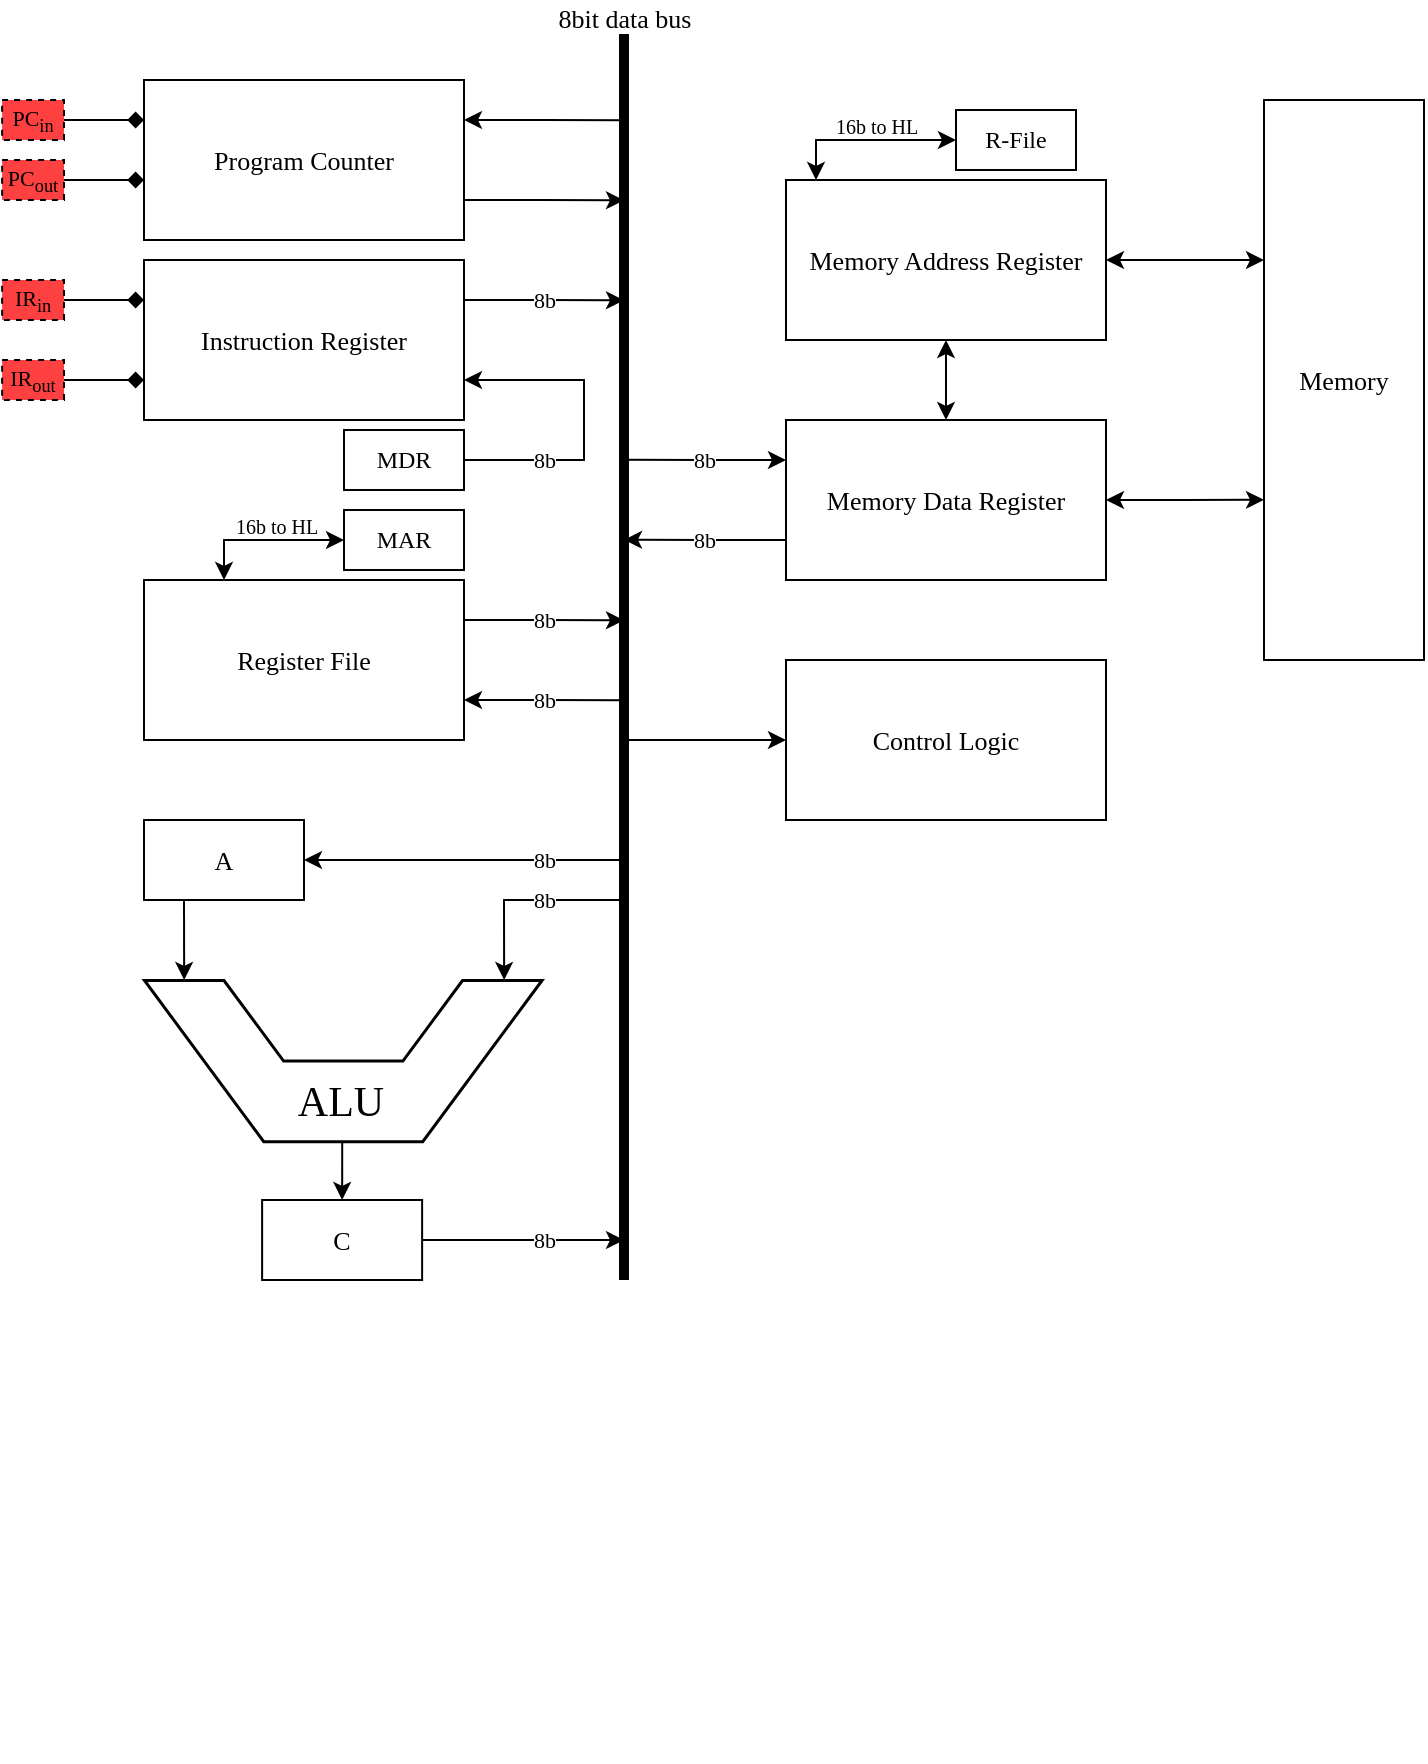<mxfile version="24.4.8" type="device">
  <diagram name="Page-1" id="vSwhyiz1Xy6Y2kjDcV_P">
    <mxGraphModel dx="797" dy="464" grid="1" gridSize="10" guides="1" tooltips="1" connect="1" arrows="1" fold="1" page="1" pageScale="1" pageWidth="850" pageHeight="1100" math="1" shadow="0">
      <root>
        <mxCell id="0" />
        <mxCell id="1" parent="0" />
        <mxCell id="bgm6wxLMQWX_yGzGKck9-74" style="edgeStyle=orthogonalEdgeStyle;rounded=0;orthogonalLoop=1;jettySize=auto;html=1;exitX=1;exitY=0.25;exitDx=0;exitDy=0;" edge="1" parent="1" source="bgm6wxLMQWX_yGzGKck9-2">
          <mxGeometry relative="1" as="geometry">
            <mxPoint x="400.0" y="420.154" as="targetPoint" />
          </mxGeometry>
        </mxCell>
        <mxCell id="bgm6wxLMQWX_yGzGKck9-84" value="&lt;font face=&quot;jetbrains mono&quot;&gt;8b&lt;/font&gt;" style="edgeLabel;html=1;align=center;verticalAlign=middle;resizable=0;points=[];" vertex="1" connectable="0" parent="bgm6wxLMQWX_yGzGKck9-74">
          <mxGeometry x="-0.09" relative="1" as="geometry">
            <mxPoint x="3" as="offset" />
          </mxGeometry>
        </mxCell>
        <mxCell id="bgm6wxLMQWX_yGzGKck9-75" style="edgeStyle=orthogonalEdgeStyle;rounded=0;orthogonalLoop=1;jettySize=auto;html=1;exitX=1;exitY=0.75;exitDx=0;exitDy=0;startArrow=classic;startFill=1;endArrow=none;endFill=0;" edge="1" parent="1" source="bgm6wxLMQWX_yGzGKck9-2">
          <mxGeometry relative="1" as="geometry">
            <mxPoint x="400.0" y="460.154" as="targetPoint" />
          </mxGeometry>
        </mxCell>
        <mxCell id="bgm6wxLMQWX_yGzGKck9-86" style="edgeStyle=orthogonalEdgeStyle;rounded=0;orthogonalLoop=1;jettySize=auto;html=1;exitX=0.25;exitY=0;exitDx=0;exitDy=0;entryX=0;entryY=0.5;entryDx=0;entryDy=0;startArrow=classic;startFill=1;" edge="1" parent="1" source="bgm6wxLMQWX_yGzGKck9-2" target="bgm6wxLMQWX_yGzGKck9-85">
          <mxGeometry relative="1" as="geometry">
            <mxPoint x="230" y="380" as="targetPoint" />
            <Array as="points">
              <mxPoint x="200" y="380" />
            </Array>
          </mxGeometry>
        </mxCell>
        <mxCell id="bgm6wxLMQWX_yGzGKck9-87" value="16b to HL" style="edgeLabel;align=center;verticalAlign=middle;resizable=0;points=[];fontFamily=jetbrains mono;html=1;fontSize=10;fontStyle=0;spacingTop=0;labelBorderColor=none;labelBackgroundColor=none;" vertex="1" connectable="0" parent="bgm6wxLMQWX_yGzGKck9-86">
          <mxGeometry x="-0.04" relative="1" as="geometry">
            <mxPoint x="7" y="-7" as="offset" />
          </mxGeometry>
        </mxCell>
        <mxCell id="bgm6wxLMQWX_yGzGKck9-2" value="Register File" style="rounded=0;whiteSpace=wrap;html=1;fontFamily=jetbrains mono;fontSize=13;" vertex="1" parent="1">
          <mxGeometry x="160" y="400" width="160" height="80" as="geometry" />
        </mxCell>
        <mxCell id="bgm6wxLMQWX_yGzGKck9-3" value="" style="endArrow=none;html=1;rounded=0;strokeWidth=5;fontSize=13;" edge="1" parent="1">
          <mxGeometry width="50" height="50" relative="1" as="geometry">
            <mxPoint x="400" y="750" as="sourcePoint" />
            <mxPoint x="400" y="120" as="targetPoint" />
          </mxGeometry>
        </mxCell>
        <mxCell id="bgm6wxLMQWX_yGzGKck9-4" value="8bit data bus" style="edgeLabel;html=1;align=center;verticalAlign=middle;resizable=0;points=[];fontFamily=jetbrains mono;fontSize=13;" vertex="1" connectable="0" parent="bgm6wxLMQWX_yGzGKck9-3">
          <mxGeometry x="0.808" relative="1" as="geometry">
            <mxPoint y="-62" as="offset" />
          </mxGeometry>
        </mxCell>
        <mxCell id="bgm6wxLMQWX_yGzGKck9-89" style="edgeStyle=orthogonalEdgeStyle;rounded=0;orthogonalLoop=1;jettySize=auto;html=1;entryX=0.5;entryY=0;entryDx=0;entryDy=0;startArrow=classic;startFill=1;" edge="1" parent="1" source="bgm6wxLMQWX_yGzGKck9-7" target="bgm6wxLMQWX_yGzGKck9-8">
          <mxGeometry relative="1" as="geometry" />
        </mxCell>
        <mxCell id="bgm6wxLMQWX_yGzGKck9-7" value="Memory Address Register" style="rounded=0;whiteSpace=wrap;html=1;fontFamily=jetbrains mono;fontSize=13;" vertex="1" parent="1">
          <mxGeometry x="481" y="200" width="160" height="80" as="geometry" />
        </mxCell>
        <mxCell id="bgm6wxLMQWX_yGzGKck9-78" style="edgeStyle=orthogonalEdgeStyle;rounded=0;orthogonalLoop=1;jettySize=auto;html=1;exitX=0;exitY=0.75;exitDx=0;exitDy=0;" edge="1" parent="1" source="bgm6wxLMQWX_yGzGKck9-8">
          <mxGeometry relative="1" as="geometry">
            <mxPoint x="400" y="379.889" as="targetPoint" />
          </mxGeometry>
        </mxCell>
        <mxCell id="bgm6wxLMQWX_yGzGKck9-79" style="edgeStyle=orthogonalEdgeStyle;rounded=0;orthogonalLoop=1;jettySize=auto;html=1;exitX=0;exitY=0.25;exitDx=0;exitDy=0;startArrow=classic;startFill=1;endArrow=none;endFill=0;" edge="1" parent="1" source="bgm6wxLMQWX_yGzGKck9-8">
          <mxGeometry relative="1" as="geometry">
            <mxPoint x="400" y="339.889" as="targetPoint" />
          </mxGeometry>
        </mxCell>
        <mxCell id="bgm6wxLMQWX_yGzGKck9-8" value="Memory Data Register" style="rounded=0;whiteSpace=wrap;html=1;fontFamily=jetbrains mono;fontSize=13;" vertex="1" parent="1">
          <mxGeometry x="481" y="320" width="160" height="80" as="geometry" />
        </mxCell>
        <mxCell id="bgm6wxLMQWX_yGzGKck9-9" value="Memory" style="rounded=0;whiteSpace=wrap;html=1;fontFamily=jetbrains mono;fontSize=13;" vertex="1" parent="1">
          <mxGeometry x="720" y="160" width="80" height="280" as="geometry" />
        </mxCell>
        <mxCell id="bgm6wxLMQWX_yGzGKck9-76" style="edgeStyle=orthogonalEdgeStyle;rounded=0;orthogonalLoop=1;jettySize=auto;html=1;exitX=1;exitY=0.25;exitDx=0;exitDy=0;" edge="1" parent="1" source="bgm6wxLMQWX_yGzGKck9-10">
          <mxGeometry relative="1" as="geometry">
            <mxPoint x="400.0" y="260.154" as="targetPoint" />
          </mxGeometry>
        </mxCell>
        <mxCell id="bgm6wxLMQWX_yGzGKck9-80" style="edgeStyle=orthogonalEdgeStyle;rounded=0;orthogonalLoop=1;jettySize=auto;html=1;exitX=1;exitY=0.75;exitDx=0;exitDy=0;startArrow=classic;startFill=1;endArrow=none;endFill=0;entryX=1;entryY=0.5;entryDx=0;entryDy=0;" edge="1" parent="1" source="bgm6wxLMQWX_yGzGKck9-10" target="bgm6wxLMQWX_yGzGKck9-82">
          <mxGeometry relative="1" as="geometry">
            <mxPoint x="300" y="340" as="targetPoint" />
            <Array as="points">
              <mxPoint x="380" y="300" />
              <mxPoint x="380" y="340" />
            </Array>
          </mxGeometry>
        </mxCell>
        <mxCell id="bgm6wxLMQWX_yGzGKck9-83" value="8b" style="edgeLabel;html=1;align=center;verticalAlign=middle;resizable=0;points=[];fontFamily=jetbrains mono;" vertex="1" connectable="0" parent="bgm6wxLMQWX_yGzGKck9-80">
          <mxGeometry x="0.435" relative="1" as="geometry">
            <mxPoint x="-5" as="offset" />
          </mxGeometry>
        </mxCell>
        <mxCell id="bgm6wxLMQWX_yGzGKck9-10" value="Instruction Register" style="rounded=0;whiteSpace=wrap;html=1;fontFamily=jetbrains mono;fontSize=13;" vertex="1" parent="1">
          <mxGeometry x="160" y="240" width="160" height="80" as="geometry" />
        </mxCell>
        <mxCell id="bgm6wxLMQWX_yGzGKck9-29" value="" style="shape=stencil(bZJBbsMgEEXP0gVLRwTayls3bVZdRekBXBvbKARHgILb03eGoRFuI1k282c+/IfM5M5fRyb4cjbWM/nKhJhCuDDZMLGHJ8a4iXIzOxjaC845fJJDgCnqPkxk2mIHtUnpcQok1lm7ahVf5oVE0HCWJwenEfnGOByIApO7h6qCxUF1obWjUbB26uKUVzZoi2HDhGLz/gFvmF27HfgQ6DcXRfhal0Xy+k7w56wN2hhS7GwVaT64+aRI/TRtdyrlqthYUAPv8R7fUS2YU9ted20GA0eiEqnhda9utK64jn/MgfbKzPJpxfyYy2G2oRrasza50TjdmqLn9Xfm2tZ/+W+k5cHpwcBFFMBNaWgu1fi/pPIH);whiteSpace=wrap;html=1;fontSize=13;" vertex="1" parent="1">
          <mxGeometry x="120" y="870" width="120" height="120" as="geometry" />
        </mxCell>
        <mxCell id="bgm6wxLMQWX_yGzGKck9-70" style="edgeStyle=none;rounded=0;orthogonalLoop=1;jettySize=auto;html=1;exitX=0.25;exitY=1;exitDx=0;exitDy=0;entryX=0;entryY=0.899;entryDx=0;entryDy=0;entryPerimeter=0;" edge="1" parent="1" source="bgm6wxLMQWX_yGzGKck9-61" target="bgm6wxLMQWX_yGzGKck9-58">
          <mxGeometry relative="1" as="geometry">
            <mxPoint x="180" y="590" as="targetPoint" />
          </mxGeometry>
        </mxCell>
        <mxCell id="bgm6wxLMQWX_yGzGKck9-73" style="edgeStyle=orthogonalEdgeStyle;rounded=0;orthogonalLoop=1;jettySize=auto;html=1;startArrow=classic;startFill=1;endArrow=none;endFill=0;exitX=1;exitY=0.5;exitDx=0;exitDy=0;" edge="1" parent="1" source="bgm6wxLMQWX_yGzGKck9-61">
          <mxGeometry relative="1" as="geometry">
            <mxPoint x="400" y="540" as="targetPoint" />
            <mxPoint x="190" y="540" as="sourcePoint" />
          </mxGeometry>
        </mxCell>
        <mxCell id="bgm6wxLMQWX_yGzGKck9-61" value="A" style="rounded=0;whiteSpace=wrap;html=1;fontFamily=jetbrains mono;fontSize=13;" vertex="1" parent="1">
          <mxGeometry x="160" y="520" width="80" height="40" as="geometry" />
        </mxCell>
        <mxCell id="bgm6wxLMQWX_yGzGKck9-69" value="" style="group" vertex="1" connectable="0" parent="1">
          <mxGeometry x="160.005" y="599.995" width="198.75" height="80.935" as="geometry" />
        </mxCell>
        <mxCell id="bgm6wxLMQWX_yGzGKck9-58" value="" style="shape=stencil(tZXRjoIwEEW/pq+bQsPq6wb1PyqOS2NtSdvV3b93oGCs0I0IJISkc7mHIb1DCcttySsgKS0J25A0TSjFO66vT2tuKyicL164EXwvwSvWGX2Cqzi4liFUCUa4WmVbQr/wmfpieaGVQojQygbKg44wLhR66a+Hta//C1YV8s/gwLRNNtXd68yPbAFqskSnIbPre95OZ6KGvSaL7NQ81ORNJsuxEgsxy/e8OH0b/aMOfVdUO2oDA8JdFlL6AYt9YMXruesJnXzWF/h/moawnVsK9eC+/wxaP5sKWI0FPGWMTvOvx9qz0P+ZTfOzsf7Q/sL+FVLbaHKwHgkPHguDmWs8vcQ2VX+ONIUb);whiteSpace=wrap;html=1;rotation=90;strokeWidth=1.5;fontSize=13;container=0;points=[[0,0,0,0,0],[0,0.3,0,-38,0],[0,1,0,0,0],[0.5,0,0,0,0],[0.5,1,0,0,0],[1,0.3,0,39,0],[1,0.5,0,0,0]];" vertex="1" parent="bgm6wxLMQWX_yGzGKck9-69">
          <mxGeometry x="59.065" y="-59.065" width="80.62" height="198.75" as="geometry" />
        </mxCell>
        <mxCell id="bgm6wxLMQWX_yGzGKck9-60" value="&lt;font face=&quot;jetbrains mono&quot; style=&quot;font-size: 21px;&quot;&gt;ALU&lt;/font&gt;" style="text;strokeColor=none;align=center;fillColor=none;html=1;verticalAlign=middle;whiteSpace=wrap;rounded=0;fontSize=21;container=0;" vertex="1" parent="bgm6wxLMQWX_yGzGKck9-69">
          <mxGeometry x="69.375" y="40.935" width="59.37" height="40" as="geometry" />
        </mxCell>
        <mxCell id="bgm6wxLMQWX_yGzGKck9-71" value="" style="edgeStyle=none;orthogonalLoop=1;jettySize=auto;html=1;rounded=0;entryX=0;entryY=0.094;entryDx=0;entryDy=0;entryPerimeter=0;" edge="1" parent="1" target="bgm6wxLMQWX_yGzGKck9-58">
          <mxGeometry width="80" relative="1" as="geometry">
            <mxPoint x="400" y="560" as="sourcePoint" />
            <mxPoint x="300" y="600" as="targetPoint" />
            <Array as="points">
              <mxPoint x="340" y="560" />
            </Array>
          </mxGeometry>
        </mxCell>
        <mxCell id="bgm6wxLMQWX_yGzGKck9-82" value="MDR" style="text;strokeColor=default;align=center;fillColor=none;html=1;verticalAlign=middle;whiteSpace=wrap;rounded=0;fontFamily=jetbrains mono;" vertex="1" parent="1">
          <mxGeometry x="260" y="325" width="60" height="30" as="geometry" />
        </mxCell>
        <mxCell id="bgm6wxLMQWX_yGzGKck9-85" value="MAR" style="text;strokeColor=default;align=center;fillColor=none;html=1;verticalAlign=middle;whiteSpace=wrap;rounded=0;fontFamily=jetbrains mono;" vertex="1" parent="1">
          <mxGeometry x="260" y="365" width="60" height="30" as="geometry" />
        </mxCell>
        <mxCell id="bgm6wxLMQWX_yGzGKck9-91" style="edgeStyle=orthogonalEdgeStyle;rounded=0;orthogonalLoop=1;jettySize=auto;html=1;entryX=0;entryY=0.714;entryDx=0;entryDy=0;entryPerimeter=0;startArrow=classic;startFill=1;" edge="1" parent="1" source="bgm6wxLMQWX_yGzGKck9-8" target="bgm6wxLMQWX_yGzGKck9-9">
          <mxGeometry relative="1" as="geometry" />
        </mxCell>
        <mxCell id="bgm6wxLMQWX_yGzGKck9-92" style="edgeStyle=orthogonalEdgeStyle;rounded=0;orthogonalLoop=1;jettySize=auto;html=1;entryX=0;entryY=0.714;entryDx=0;entryDy=0;entryPerimeter=0;startArrow=classic;startFill=1;" edge="1" parent="1">
          <mxGeometry relative="1" as="geometry">
            <mxPoint x="641" y="240" as="sourcePoint" />
            <mxPoint x="720" y="240" as="targetPoint" />
          </mxGeometry>
        </mxCell>
        <mxCell id="bgm6wxLMQWX_yGzGKck9-93" value="&lt;font face=&quot;jetbrains mono&quot;&gt;8b&lt;/font&gt;" style="edgeLabel;html=1;align=center;verticalAlign=middle;resizable=0;points=[];" vertex="1" connectable="0" parent="1">
          <mxGeometry x="359.998" y="460.0" as="geometry" />
        </mxCell>
        <mxCell id="bgm6wxLMQWX_yGzGKck9-94" value="&lt;font face=&quot;jetbrains mono&quot;&gt;8b&lt;/font&gt;" style="edgeLabel;html=1;align=center;verticalAlign=middle;resizable=0;points=[];" vertex="1" connectable="0" parent="1">
          <mxGeometry x="439.998" y="380.0" as="geometry" />
        </mxCell>
        <mxCell id="bgm6wxLMQWX_yGzGKck9-95" value="&lt;font face=&quot;jetbrains mono&quot;&gt;8b&lt;/font&gt;" style="edgeLabel;html=1;align=center;verticalAlign=middle;resizable=0;points=[];" vertex="1" connectable="0" parent="1">
          <mxGeometry x="439.998" y="340.0" as="geometry" />
        </mxCell>
        <mxCell id="bgm6wxLMQWX_yGzGKck9-96" value="&lt;font face=&quot;jetbrains mono&quot;&gt;8b&lt;/font&gt;" style="edgeLabel;html=1;align=center;verticalAlign=middle;resizable=0;points=[];" vertex="1" connectable="0" parent="1">
          <mxGeometry x="359.998" y="260.0" as="geometry" />
        </mxCell>
        <mxCell id="bgm6wxLMQWX_yGzGKck9-97" value="&lt;font face=&quot;jetbrains mono&quot;&gt;8b&lt;/font&gt;" style="edgeLabel;html=1;align=center;verticalAlign=middle;resizable=0;points=[];" vertex="1" connectable="0" parent="1">
          <mxGeometry x="359.998" y="540.0" as="geometry" />
        </mxCell>
        <mxCell id="bgm6wxLMQWX_yGzGKck9-98" value="&lt;font face=&quot;jetbrains mono&quot;&gt;8b&lt;/font&gt;" style="edgeLabel;html=1;align=center;verticalAlign=middle;resizable=0;points=[];" vertex="1" connectable="0" parent="1">
          <mxGeometry x="359.998" y="560.0" as="geometry" />
        </mxCell>
        <mxCell id="bgm6wxLMQWX_yGzGKck9-105" style="edgeStyle=orthogonalEdgeStyle;rounded=0;orthogonalLoop=1;jettySize=auto;html=1;startArrow=classic;startFill=1;endArrow=none;endFill=0;" edge="1" parent="1" source="bgm6wxLMQWX_yGzGKck9-99">
          <mxGeometry relative="1" as="geometry">
            <mxPoint x="400" y="480" as="targetPoint" />
          </mxGeometry>
        </mxCell>
        <mxCell id="bgm6wxLMQWX_yGzGKck9-99" value="Control Logic" style="rounded=0;whiteSpace=wrap;html=1;fontFamily=jetbrains mono;fontSize=13;" vertex="1" parent="1">
          <mxGeometry x="481" y="440" width="160" height="80" as="geometry" />
        </mxCell>
        <mxCell id="bgm6wxLMQWX_yGzGKck9-102" style="edgeStyle=orthogonalEdgeStyle;rounded=0;orthogonalLoop=1;jettySize=auto;html=1;" edge="1" parent="1" source="bgm6wxLMQWX_yGzGKck9-100">
          <mxGeometry relative="1" as="geometry">
            <mxPoint x="400" y="730" as="targetPoint" />
          </mxGeometry>
        </mxCell>
        <mxCell id="bgm6wxLMQWX_yGzGKck9-100" value="C" style="rounded=0;whiteSpace=wrap;html=1;fontFamily=jetbrains mono;fontSize=13;" vertex="1" parent="1">
          <mxGeometry x="219.06" y="710" width="80" height="40" as="geometry" />
        </mxCell>
        <mxCell id="bgm6wxLMQWX_yGzGKck9-101" style="edgeStyle=orthogonalEdgeStyle;rounded=0;orthogonalLoop=1;jettySize=auto;html=1;entryX=0.5;entryY=0;entryDx=0;entryDy=0;" edge="1" parent="1" source="bgm6wxLMQWX_yGzGKck9-60" target="bgm6wxLMQWX_yGzGKck9-100">
          <mxGeometry relative="1" as="geometry" />
        </mxCell>
        <mxCell id="bgm6wxLMQWX_yGzGKck9-104" value="&lt;font face=&quot;jetbrains mono&quot;&gt;8b&lt;/font&gt;" style="edgeLabel;html=1;align=center;verticalAlign=middle;resizable=0;points=[];" vertex="1" connectable="0" parent="1">
          <mxGeometry x="359.998" y="730.0" as="geometry" />
        </mxCell>
        <mxCell id="bgm6wxLMQWX_yGzGKck9-109" style="edgeStyle=orthogonalEdgeStyle;rounded=0;orthogonalLoop=1;jettySize=auto;html=1;exitX=1;exitY=0.75;exitDx=0;exitDy=0;" edge="1" parent="1" source="bgm6wxLMQWX_yGzGKck9-106">
          <mxGeometry relative="1" as="geometry">
            <mxPoint x="400" y="210.14" as="targetPoint" />
          </mxGeometry>
        </mxCell>
        <mxCell id="bgm6wxLMQWX_yGzGKck9-110" style="edgeStyle=orthogonalEdgeStyle;rounded=0;orthogonalLoop=1;jettySize=auto;html=1;exitX=1;exitY=0.25;exitDx=0;exitDy=0;startArrow=classic;startFill=1;endArrow=none;endFill=0;" edge="1" parent="1" source="bgm6wxLMQWX_yGzGKck9-106">
          <mxGeometry relative="1" as="geometry">
            <mxPoint x="400" y="170.14" as="targetPoint" />
          </mxGeometry>
        </mxCell>
        <mxCell id="bgm6wxLMQWX_yGzGKck9-106" value="Program Counter" style="rounded=0;whiteSpace=wrap;html=1;fontFamily=jetbrains mono;fontSize=13;" vertex="1" parent="1">
          <mxGeometry x="160" y="150" width="160" height="80" as="geometry" />
        </mxCell>
        <mxCell id="bgm6wxLMQWX_yGzGKck9-111" style="edgeStyle=orthogonalEdgeStyle;rounded=0;orthogonalLoop=1;jettySize=auto;html=1;exitX=0.25;exitY=0;exitDx=0;exitDy=0;entryX=0;entryY=0.5;entryDx=0;entryDy=0;startArrow=classic;startFill=1;" edge="1" parent="1" target="bgm6wxLMQWX_yGzGKck9-113">
          <mxGeometry relative="1" as="geometry">
            <mxPoint x="556" y="180" as="targetPoint" />
            <mxPoint x="496" y="200" as="sourcePoint" />
            <Array as="points">
              <mxPoint x="496" y="180" />
            </Array>
          </mxGeometry>
        </mxCell>
        <mxCell id="bgm6wxLMQWX_yGzGKck9-112" value="16b to HL" style="edgeLabel;align=center;verticalAlign=middle;resizable=0;points=[];fontFamily=jetbrains mono;html=1;fontSize=10;fontStyle=0;spacingTop=0;labelBorderColor=none;labelBackgroundColor=none;" vertex="1" connectable="0" parent="bgm6wxLMQWX_yGzGKck9-111">
          <mxGeometry x="-0.04" relative="1" as="geometry">
            <mxPoint x="7" y="-7" as="offset" />
          </mxGeometry>
        </mxCell>
        <mxCell id="bgm6wxLMQWX_yGzGKck9-113" value="R-File" style="text;strokeColor=default;align=center;fillColor=none;html=1;verticalAlign=middle;whiteSpace=wrap;rounded=0;fontFamily=jetbrains mono;" vertex="1" parent="1">
          <mxGeometry x="566" y="165" width="60" height="30" as="geometry" />
        </mxCell>
        <mxCell id="bgm6wxLMQWX_yGzGKck9-115" value="" style="endArrow=diamond;html=1;rounded=0;entryX=0;entryY=0.25;entryDx=0;entryDy=0;endFill=1;endSize=6;targetPerimeterSpacing=0;sourcePerimeterSpacing=0;startArrow=none;startFill=0;" edge="1" parent="1" target="bgm6wxLMQWX_yGzGKck9-106">
          <mxGeometry width="50" height="50" relative="1" as="geometry">
            <mxPoint x="120" y="170" as="sourcePoint" />
            <mxPoint x="90" y="180" as="targetPoint" />
          </mxGeometry>
        </mxCell>
        <mxCell id="bgm6wxLMQWX_yGzGKck9-120" value="&lt;font style=&quot;font-size: 11px;&quot;&gt;PC&lt;sub&gt;in&lt;/sub&gt;&lt;/font&gt;" style="rounded=0;whiteSpace=wrap;html=1;fontFamily=jetbrains mono;fontSize=13;strokeWidth=1;dashed=1;fillColor=#FF4040;" vertex="1" parent="1">
          <mxGeometry x="89.06" y="160" width="30.94" height="20" as="geometry" />
        </mxCell>
        <mxCell id="bgm6wxLMQWX_yGzGKck9-121" value="" style="endArrow=diamond;html=1;rounded=0;entryX=0;entryY=0.25;entryDx=0;entryDy=0;endFill=1;endSize=6;targetPerimeterSpacing=0;sourcePerimeterSpacing=0;startArrow=none;startFill=0;" edge="1" parent="1">
          <mxGeometry width="50" height="50" relative="1" as="geometry">
            <mxPoint x="120" y="200" as="sourcePoint" />
            <mxPoint x="160" y="200" as="targetPoint" />
          </mxGeometry>
        </mxCell>
        <mxCell id="bgm6wxLMQWX_yGzGKck9-122" value="&lt;font style=&quot;font-size: 11px;&quot;&gt;PC&lt;sub&gt;out&lt;/sub&gt;&lt;/font&gt;" style="rounded=0;whiteSpace=wrap;html=1;fontFamily=jetbrains mono;fontSize=13;strokeWidth=1;dashed=1;fillColor=#FF4040;" vertex="1" parent="1">
          <mxGeometry x="89.06" y="190" width="30.94" height="20" as="geometry" />
        </mxCell>
        <mxCell id="bgm6wxLMQWX_yGzGKck9-123" value="" style="endArrow=diamond;html=1;rounded=0;entryX=0;entryY=0.25;entryDx=0;entryDy=0;endFill=1;endSize=6;targetPerimeterSpacing=0;sourcePerimeterSpacing=0;startArrow=none;startFill=0;" edge="1" parent="1">
          <mxGeometry width="50" height="50" relative="1" as="geometry">
            <mxPoint x="120" y="260" as="sourcePoint" />
            <mxPoint x="160" y="260" as="targetPoint" />
          </mxGeometry>
        </mxCell>
        <mxCell id="bgm6wxLMQWX_yGzGKck9-124" value="&lt;font style=&quot;font-size: 11px;&quot;&gt;IR&lt;sub&gt;in&lt;/sub&gt;&lt;/font&gt;" style="rounded=0;whiteSpace=wrap;html=1;fontFamily=jetbrains mono;fontSize=13;strokeWidth=1;dashed=1;fillColor=#FF4040;" vertex="1" parent="1">
          <mxGeometry x="89.06" y="250" width="30.94" height="20" as="geometry" />
        </mxCell>
        <mxCell id="bgm6wxLMQWX_yGzGKck9-126" value="" style="endArrow=diamond;html=1;rounded=0;entryX=0;entryY=0.25;entryDx=0;entryDy=0;endFill=1;endSize=6;targetPerimeterSpacing=0;sourcePerimeterSpacing=0;startArrow=none;startFill=0;" edge="1" parent="1">
          <mxGeometry width="50" height="50" relative="1" as="geometry">
            <mxPoint x="120" y="300" as="sourcePoint" />
            <mxPoint x="160" y="300" as="targetPoint" />
          </mxGeometry>
        </mxCell>
        <mxCell id="bgm6wxLMQWX_yGzGKck9-127" value="&lt;font style=&quot;font-size: 11px;&quot;&gt;IR&lt;sub&gt;out&lt;/sub&gt;&lt;/font&gt;" style="rounded=0;whiteSpace=wrap;html=1;fontFamily=jetbrains mono;fontSize=13;strokeWidth=1;dashed=1;fillColor=#FF4040;" vertex="1" parent="1">
          <mxGeometry x="89.06" y="290" width="30.94" height="20" as="geometry" />
        </mxCell>
      </root>
    </mxGraphModel>
  </diagram>
</mxfile>
